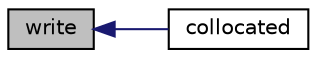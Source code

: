 digraph "write"
{
  bgcolor="transparent";
  edge [fontname="Helvetica",fontsize="10",labelfontname="Helvetica",labelfontsize="10"];
  node [fontname="Helvetica",fontsize="10",shape=record];
  rankdir="LR";
  Node2528 [label="write",height=0.2,width=0.4,color="black", fillcolor="grey75", style="filled", fontcolor="black"];
  Node2528 -> Node2529 [dir="back",color="midnightblue",fontsize="10",style="solid",fontname="Helvetica"];
  Node2529 [label="collocated",height=0.2,width=0.4,color="black",URL="$a28613.html#ad389b83220c77346326729036d47c34a",tooltip="Are faces collocated. Either size 0,1 or length of patch. "];
}
